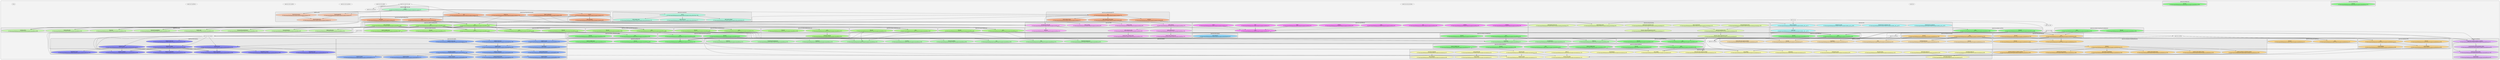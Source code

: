 digraph G {
    graph [rankdir=TB, clusterrank="local"];
    subgraph cluster_G {

        graph [style="filled,rounded", fillcolor="#80808018", label=""];
        openvoice [label="openvoice", style="filled", fillcolor="#ffffffb2", fontcolor="#000000", group="0"];
        openvoice__api [label="openvoice.api", style="filled", fillcolor="#ffffffb2", fontcolor="#000000", group="1"];
        openvoice__attentions [label="openvoice.attentions", style="filled", fillcolor="#ffffffb2", fontcolor="#000000", group="2"];
        openvoice__commons [label="openvoice.commons", style="filled", fillcolor="#ffffffb2", fontcolor="#000000", group="3"];
        openvoice__mel_processing [label="openvoice.mel_processing", style="filled", fillcolor="#ffffffb2", fontcolor="#000000", group="4"];
        openvoice__models [label="openvoice.models", style="filled", fillcolor="#ffffffb2", fontcolor="#000000", group="5"];
        openvoice__modules [label="openvoice.modules", style="filled", fillcolor="#ffffffb2", fontcolor="#000000", group="6"];
        openvoice__openvoice_app [label="openvoice.openvoice_app", style="filled", fillcolor="#ffffffb2", fontcolor="#000000", group="7"];
        openvoice__se_extractor [label="openvoice.se_extractor", style="filled", fillcolor="#ffffffb2", fontcolor="#000000", group="8"];
        openvoice__text [label="openvoice.text", style="filled", fillcolor="#ffffffb2", fontcolor="#000000", group="9"];
        openvoice__text__cleaners [label="openvoice.text.cleaners", style="filled", fillcolor="#ffffffb2", fontcolor="#000000", group="10"];
        openvoice__text__english [label="openvoice.text.english", style="filled", fillcolor="#ffffffb2", fontcolor="#000000", group="11"];
        openvoice__text__mandarin [label="openvoice.text.mandarin", style="filled", fillcolor="#ffffffb2", fontcolor="#000000", group="12"];
        openvoice__text__symbols [label="openvoice.text.symbols", style="filled", fillcolor="#ffffffb2", fontcolor="#000000", group="13"];
        openvoice__transforms [label="openvoice.transforms", style="filled", fillcolor="#ffffffb2", fontcolor="#000000", group="14"];
        openvoice__utils [label="openvoice.utils", style="filled", fillcolor="#ffffffb2", fontcolor="#000000", group="15"];
        setup [label="setup", style="filled", fillcolor="#ffffffb2", fontcolor="#000000", group="16"];
        subgraph cluster_openvoice__api {

            graph [style="filled,rounded", fillcolor="#80808018", label="openvoice.api"];
            openvoice__api__BaseSpeakerTTS [label="BaseSpeakerTTS\n(C:/Users/sanju/Desktop/projects/explore/OpenVoice\openvoice\api.py:42)", style="filled", fillcolor="#ffbb99b2", fontcolor="#000000", group="1"];
            openvoice__api__OpenVoiceBaseClass [label="OpenVoiceBaseClass\n(C:/Users/sanju/Desktop/projects/explore/OpenVoice\openvoice\api.py:14)", style="filled", fillcolor="#ffbb99b2", fontcolor="#000000", group="1"];
            openvoice__api__ToneColorConverter [label="ToneColorConverter\n(C:/Users/sanju/Desktop/projects/explore/OpenVoice\openvoice\api.py:101)", style="filled", fillcolor="#ffbb99b2", fontcolor="#000000", group="1"];
        }
        subgraph cluster_openvoice__api__BaseSpeakerTTS {

            graph [style="filled,rounded", fillcolor="#80808018", label="openvoice.api.BaseSpeakerTTS"];
            openvoice__api__BaseSpeakerTTS__audio_numpy_concat [label="audio_numpy_concat\n(C:/Users/sanju/Desktop/projects/explore/OpenVoice\openvoice\api.py:57)", style="filled", fillcolor="#ff9965b2", fontcolor="#000000", group="1"];
            openvoice__api__BaseSpeakerTTS__get_text [label="get_text\n(C:/Users/sanju/Desktop/projects/explore/OpenVoice\openvoice\api.py:49)", style="filled", fillcolor="#ff9965b2", fontcolor="#000000", group="1"];
            openvoice__api__BaseSpeakerTTS__split_sentences_into_pieces [label="split_sentences_into_pieces\n(C:/Users/sanju/Desktop/projects/explore/OpenVoice\openvoice\api.py:66)", style="filled", fillcolor="#ff9965b2", fontcolor="#000000", group="1"];
            openvoice__api__BaseSpeakerTTS__tts [label="tts\n(C:/Users/sanju/Desktop/projects/explore/OpenVoice\openvoice\api.py:73)", style="filled", fillcolor="#ff9965b2", fontcolor="#000000", group="1"];
        }
        subgraph cluster_openvoice__api__OpenVoiceBaseClass {

            graph [style="filled,rounded", fillcolor="#80808018", label="openvoice.api.OpenVoiceBaseClass"];
            openvoice__api__OpenVoiceBaseClass____init__ [label="__init__\n(C:/Users/sanju/Desktop/projects/explore/OpenVoice\openvoice\api.py:15)", style="filled", fillcolor="#ff9965b2", fontcolor="#000000", group="1"];
            openvoice__api__OpenVoiceBaseClass__load_ckpt [label="load_ckpt\n(C:/Users/sanju/Desktop/projects/explore/OpenVoice\openvoice\api.py:35)", style="filled", fillcolor="#ff9965b2", fontcolor="#000000", group="1"];
        }
        subgraph cluster_openvoice__api__ToneColorConverter {

            graph [style="filled,rounded", fillcolor="#80808018", label="openvoice.api.ToneColorConverter"];
            openvoice__api__ToneColorConverter____init__ [label="__init__\n(C:/Users/sanju/Desktop/projects/explore/OpenVoice\openvoice\api.py:102)", style="filled", fillcolor="#ff9965b2", fontcolor="#000000", group="1"];
            openvoice__api__ToneColorConverter__add_watermark [label="add_watermark\n(C:/Users/sanju/Desktop/projects/explore/OpenVoice\openvoice\api.py:162)", style="filled", fillcolor="#ff9965b2", fontcolor="#000000", group="1"];
            openvoice__api__ToneColorConverter__convert [label="convert\n(C:/Users/sanju/Desktop/projects/explore/OpenVoice\openvoice\api.py:141)", style="filled", fillcolor="#ff9965b2", fontcolor="#000000", group="1"];
            openvoice__api__ToneColorConverter__detect_watermark [label="detect_watermark\n(C:/Users/sanju/Desktop/projects/explore/OpenVoice\openvoice\api.py:186)", style="filled", fillcolor="#ff9965b2", fontcolor="#000000", group="1"];
            openvoice__api__ToneColorConverter__extract_se [label="extract_se\n(C:/Users/sanju/Desktop/projects/explore/OpenVoice\openvoice\api.py:114)", style="filled", fillcolor="#ff9965b2", fontcolor="#000000", group="1"];
        }
        subgraph cluster_openvoice__attentions {

            graph [style="filled,rounded", fillcolor="#80808018", label="openvoice.attentions"];
            openvoice__attentions__Decoder [label="Decoder\n(C:/Users/sanju/Desktop/projects/explore/OpenVoice\openvoice\attentions.py:124)", style="filled", fillcolor="#ffdd99b2", fontcolor="#000000", group="2"];
            openvoice__attentions__Encoder [label="Encoder\n(C:/Users/sanju/Desktop/projects/explore/OpenVoice\openvoice\attentions.py:37)", style="filled", fillcolor="#ffdd99b2", fontcolor="#000000", group="2"];
            openvoice__attentions__FFN [label="FFN\n(C:/Users/sanju/Desktop/projects/explore/OpenVoice\openvoice\attentions.py:410)", style="filled", fillcolor="#ffdd99b2", fontcolor="#000000", group="2"];
            openvoice__attentions__LayerNorm [label="LayerNorm\n(C:/Users/sanju/Desktop/projects/explore/OpenVoice\openvoice\attentions.py:12)", style="filled", fillcolor="#ffdd99b2", fontcolor="#000000", group="2"];
            openvoice__attentions__MultiHeadAttention [label="MultiHeadAttention\n(C:/Users/sanju/Desktop/projects/explore/OpenVoice\openvoice\attentions.py:210)", style="filled", fillcolor="#ffdd99b2", fontcolor="#000000", group="2"];
            openvoice__attentions__fused_add_tanh_sigmoid_multiply [label="fused_add_tanh_sigmoid_multiply\n(C:/Users/sanju/Desktop/projects/explore/OpenVoice\openvoice\attentions.py:28)", style="filled", fillcolor="#ffdd99b2", fontcolor="#000000", group="2"];
        }
        subgraph cluster_openvoice__attentions__Decoder {

            graph [style="filled,rounded", fillcolor="#80808018", label="openvoice.attentions.Decoder"];
            openvoice__attentions__Decoder____init__ [label="__init__\n(C:/Users/sanju/Desktop/projects/explore/OpenVoice\openvoice\attentions.py:125)", style="filled", fillcolor="#ffcc65b2", fontcolor="#000000", group="2"];
            openvoice__attentions__Decoder__forward [label="forward\n(C:/Users/sanju/Desktop/projects/explore/OpenVoice\openvoice\attentions.py:184)", style="filled", fillcolor="#ffcc65b2", fontcolor="#000000", group="2"];
        }
        subgraph cluster_openvoice__attentions__Encoder {

            graph [style="filled,rounded", fillcolor="#80808018", label="openvoice.attentions.Encoder"];
            openvoice__attentions__Encoder____init__ [label="__init__\n(C:/Users/sanju/Desktop/projects/explore/OpenVoice\openvoice\attentions.py:38)", style="filled", fillcolor="#ffcc65b2", fontcolor="#000000", group="2"];
            openvoice__attentions__Encoder__forward [label="forward\n(C:/Users/sanju/Desktop/projects/explore/OpenVoice\openvoice\attentions.py:104)", style="filled", fillcolor="#ffcc65b2", fontcolor="#000000", group="2"];
        }
        subgraph cluster_openvoice__attentions__FFN {

            graph [style="filled,rounded", fillcolor="#80808018", label="openvoice.attentions.FFN"];
            openvoice__attentions__FFN____init__ [label="__init__\n(C:/Users/sanju/Desktop/projects/explore/OpenVoice\openvoice\attentions.py:411)", style="filled", fillcolor="#ffcc65b2", fontcolor="#000000", group="2"];
            openvoice__attentions__FFN___causal_padding [label="_causal_padding\n(C:/Users/sanju/Desktop/projects/explore/OpenVoice\openvoice\attentions.py:449)", style="filled", fillcolor="#ffcc65b2", fontcolor="#000000", group="2"];
            openvoice__attentions__FFN___same_padding [label="_same_padding\n(C:/Users/sanju/Desktop/projects/explore/OpenVoice\openvoice\attentions.py:458)", style="filled", fillcolor="#ffcc65b2", fontcolor="#000000", group="2"];
            openvoice__attentions__FFN__forward [label="forward\n(C:/Users/sanju/Desktop/projects/explore/OpenVoice\openvoice\attentions.py:439)", style="filled", fillcolor="#ffcc65b2", fontcolor="#000000", group="2"];
        }
        subgraph cluster_openvoice__attentions__LayerNorm {

            graph [style="filled,rounded", fillcolor="#80808018", label="openvoice.attentions.LayerNorm"];
            openvoice__attentions__LayerNorm____init__ [label="__init__\n(C:/Users/sanju/Desktop/projects/explore/OpenVoice\openvoice\attentions.py:13)", style="filled", fillcolor="#ffcc65b2", fontcolor="#000000", group="2"];
            openvoice__attentions__LayerNorm__forward [label="forward\n(C:/Users/sanju/Desktop/projects/explore/OpenVoice\openvoice\attentions.py:21)", style="filled", fillcolor="#ffcc65b2", fontcolor="#000000", group="2"];
        }
        subgraph cluster_openvoice__attentions__MultiHeadAttention {

            graph [style="filled,rounded", fillcolor="#80808018", label="openvoice.attentions.MultiHeadAttention"];
            openvoice__attentions__MultiHeadAttention____init__ [label="__init__\n(C:/Users/sanju/Desktop/projects/explore/OpenVoice\openvoice\attentions.py:211)", style="filled", fillcolor="#ffcc65b2", fontcolor="#000000", group="2"];
            openvoice__attentions__MultiHeadAttention___absolute_position_to_relative_position [label="_absolute_position_to_relative_position\n(C:/Users/sanju/Desktop/projects/explore/OpenVoice\openvoice\attentions.py:382)", style="filled", fillcolor="#ffcc65b2", fontcolor="#000000", group="2"];
            openvoice__attentions__MultiHeadAttention___attention_bias_proximal [label="_attention_bias_proximal\n(C:/Users/sanju/Desktop/projects/explore/OpenVoice\openvoice\attentions.py:398)", style="filled", fillcolor="#ffcc65b2", fontcolor="#000000", group="2"];
            openvoice__attentions__MultiHeadAttention___get_relative_embeddings [label="_get_relative_embeddings\n(C:/Users/sanju/Desktop/projects/explore/OpenVoice\openvoice\attentions.py:343)", style="filled", fillcolor="#ffcc65b2", fontcolor="#000000", group="2"];
            openvoice__attentions__MultiHeadAttention___matmul_with_relative_keys [label="_matmul_with_relative_keys\n(C:/Users/sanju/Desktop/projects/explore/OpenVoice\openvoice\attentions.py:334)", style="filled", fillcolor="#ffcc65b2", fontcolor="#000000", group="2"];
            openvoice__attentions__MultiHeadAttention___matmul_with_relative_values [label="_matmul_with_relative_values\n(C:/Users/sanju/Desktop/projects/explore/OpenVoice\openvoice\attentions.py:325)", style="filled", fillcolor="#ffcc65b2", fontcolor="#000000", group="2"];
            openvoice__attentions__MultiHeadAttention___relative_position_to_absolute_position [label="_relative_position_to_absolute_position\n(C:/Users/sanju/Desktop/projects/explore/OpenVoice\openvoice\attentions.py:361)", style="filled", fillcolor="#ffcc65b2", fontcolor="#000000", group="2"];
            openvoice__attentions__MultiHeadAttention__attention [label="attention\n(C:/Users/sanju/Desktop/projects/explore/OpenVoice\openvoice\attentions.py:274)", style="filled", fillcolor="#ffcc65b2", fontcolor="#000000", group="2"];
            openvoice__attentions__MultiHeadAttention__forward [label="forward\n(C:/Users/sanju/Desktop/projects/explore/OpenVoice\openvoice\attentions.py:264)", style="filled", fillcolor="#ffcc65b2", fontcolor="#000000", group="2"];
        }
        subgraph cluster_openvoice__commons {

            graph [style="filled,rounded", fillcolor="#80808018", label="openvoice.commons"];
            openvoice__commons__add_timing_signal_1d [label="add_timing_signal_1d\n(C:/Users/sanju/Desktop/projects/explore/OpenVoice\openvoice\commons.py:83)", style="filled", fillcolor="#feff99b2", fontcolor="#000000", group="3"];
            openvoice__commons__cat_timing_signal_1d [label="cat_timing_signal_1d\n(C:/Users/sanju/Desktop/projects/explore/OpenVoice\openvoice\commons.py:89)", style="filled", fillcolor="#feff99b2", fontcolor="#000000", group="3"];
            openvoice__commons__clip_grad_value_ [label="clip_grad_value_\n(C:/Users/sanju/Desktop/projects/explore/OpenVoice\openvoice\commons.py:145)", style="filled", fillcolor="#feff99b2", fontcolor="#000000", group="3"];
            openvoice__commons__convert_pad_shape [label="convert_pad_shape\n(C:/Users/sanju/Desktop/projects/explore/OpenVoice\openvoice\commons.py:110)", style="filled", fillcolor="#feff99b2", fontcolor="#000000", group="3"];
            openvoice__commons__fused_add_tanh_sigmoid_multiply [label="fused_add_tanh_sigmoid_multiply\n(C:/Users/sanju/Desktop/projects/explore/OpenVoice\openvoice\commons.py:101)", style="filled", fillcolor="#feff99b2", fontcolor="#000000", group="3"];
            openvoice__commons__generate_path [label="generate_path\n(C:/Users/sanju/Desktop/projects/explore/OpenVoice\openvoice\commons.py:128)", style="filled", fillcolor="#feff99b2", fontcolor="#000000", group="3"];
            openvoice__commons__get_padding [label="get_padding\n(C:/Users/sanju/Desktop/projects/explore/OpenVoice\openvoice\commons.py:12)", style="filled", fillcolor="#feff99b2", fontcolor="#000000", group="3"];
            openvoice__commons__get_timing_signal_1d [label="get_timing_signal_1d\n(C:/Users/sanju/Desktop/projects/explore/OpenVoice\openvoice\commons.py:67)", style="filled", fillcolor="#feff99b2", fontcolor="#000000", group="3"];
            openvoice__commons__init_weights [label="init_weights\n(C:/Users/sanju/Desktop/projects/explore/OpenVoice\openvoice\commons.py:6)", style="filled", fillcolor="#feff99b2", fontcolor="#000000", group="3"];
            openvoice__commons__intersperse [label="intersperse\n(C:/Users/sanju/Desktop/projects/explore/OpenVoice\openvoice\commons.py:22)", style="filled", fillcolor="#feff99b2", fontcolor="#000000", group="3"];
            openvoice__commons__kl_divergence [label="kl_divergence\n(C:/Users/sanju/Desktop/projects/explore/OpenVoice\openvoice\commons.py:28)", style="filled", fillcolor="#feff99b2", fontcolor="#000000", group="3"];
            openvoice__commons__rand_gumbel [label="rand_gumbel\n(C:/Users/sanju/Desktop/projects/explore/OpenVoice\openvoice\commons.py:37)", style="filled", fillcolor="#feff99b2", fontcolor="#000000", group="3"];
            openvoice__commons__rand_gumbel_like [label="rand_gumbel_like\n(C:/Users/sanju/Desktop/projects/explore/OpenVoice\openvoice\commons.py:43)", style="filled", fillcolor="#feff99b2", fontcolor="#000000", group="3"];
            openvoice__commons__rand_slice_segments [label="rand_slice_segments\n(C:/Users/sanju/Desktop/projects/explore/OpenVoice\openvoice\commons.py:57)", style="filled", fillcolor="#feff99b2", fontcolor="#000000", group="3"];
            openvoice__commons__sequence_mask [label="sequence_mask\n(C:/Users/sanju/Desktop/projects/explore/OpenVoice\openvoice\commons.py:121)", style="filled", fillcolor="#feff99b2", fontcolor="#000000", group="3"];
            openvoice__commons__shift_1d [label="shift_1d\n(C:/Users/sanju/Desktop/projects/explore/OpenVoice\openvoice\commons.py:116)", style="filled", fillcolor="#feff99b2", fontcolor="#000000", group="3"];
            openvoice__commons__slice_segments [label="slice_segments\n(C:/Users/sanju/Desktop/projects/explore/OpenVoice\openvoice\commons.py:48)", style="filled", fillcolor="#feff99b2", fontcolor="#000000", group="3"];
            openvoice__commons__subsequent_mask [label="subsequent_mask\n(C:/Users/sanju/Desktop/projects/explore/OpenVoice\openvoice\commons.py:95)", style="filled", fillcolor="#feff99b2", fontcolor="#000000", group="3"];
        }
        subgraph cluster_openvoice__mel_processing {

            graph [style="filled,rounded", fillcolor="#80808018", label="openvoice.mel_processing"];
            openvoice__mel_processing__dynamic_range_compression_torch [label="dynamic_range_compression_torch\n(C:/Users/sanju/Desktop/projects/explore/OpenVoice\openvoice\mel_processing.py:8)", style="filled", fillcolor="#dcff99b2", fontcolor="#000000", group="4"];
            openvoice__mel_processing__dynamic_range_decompression_torch [label="dynamic_range_decompression_torch\n(C:/Users/sanju/Desktop/projects/explore/OpenVoice\openvoice\mel_processing.py:17)", style="filled", fillcolor="#dcff99b2", fontcolor="#000000", group="4"];
            openvoice__mel_processing__mel_spectrogram_torch [label="mel_spectrogram_torch\n(C:/Users/sanju/Desktop/projects/explore/OpenVoice\openvoice\mel_processing.py:136)", style="filled", fillcolor="#dcff99b2", fontcolor="#000000", group="4"];
            openvoice__mel_processing__spec_to_mel_torch [label="spec_to_mel_torch\n(C:/Users/sanju/Desktop/projects/explore/OpenVoice\openvoice\mel_processing.py:122)", style="filled", fillcolor="#dcff99b2", fontcolor="#000000", group="4"];
            openvoice__mel_processing__spectral_de_normalize_torch [label="spectral_de_normalize_torch\n(C:/Users/sanju/Desktop/projects/explore/OpenVoice\openvoice\mel_processing.py:31)", style="filled", fillcolor="#dcff99b2", fontcolor="#000000", group="4"];
            openvoice__mel_processing__spectral_normalize_torch [label="spectral_normalize_torch\n(C:/Users/sanju/Desktop/projects/explore/OpenVoice\openvoice\mel_processing.py:26)", style="filled", fillcolor="#dcff99b2", fontcolor="#000000", group="4"];
            openvoice__mel_processing__spectrogram_torch [label="spectrogram_torch\n(C:/Users/sanju/Desktop/projects/explore/OpenVoice\openvoice\mel_processing.py:40)", style="filled", fillcolor="#dcff99b2", fontcolor="#000000", group="4"];
            openvoice__mel_processing__spectrogram_torch_conv [label="spectrogram_torch_conv\n(C:/Users/sanju/Desktop/projects/explore/OpenVoice\openvoice\mel_processing.py:78)", style="filled", fillcolor="#dcff99b2", fontcolor="#000000", group="4"];
        }
        subgraph cluster_openvoice__models {

            graph [style="filled,rounded", fillcolor="#80808018", label="openvoice.models"];
            openvoice__models__DurationPredictor [label="DurationPredictor\n(C:/Users/sanju/Desktop/projects/explore/OpenVoice\openvoice\models.py:60)", style="filled", fillcolor="#baff99b2", fontcolor="#000000", group="5"];
            openvoice__models__Generator [label="Generator\n(C:/Users/sanju/Desktop/projects/explore/OpenVoice\openvoice\models.py:224)", style="filled", fillcolor="#baff99b2", fontcolor="#000000", group="5"];
            openvoice__models__PosteriorEncoder [label="PosteriorEncoder\n(C:/Users/sanju/Desktop/projects/explore/OpenVoice\openvoice\models.py:182)", style="filled", fillcolor="#baff99b2", fontcolor="#000000", group="5"];
            openvoice__models__ReferenceEncoder [label="ReferenceEncoder\n(C:/Users/sanju/Desktop/projects/explore/OpenVoice\openvoice\models.py:301)", style="filled", fillcolor="#baff99b2", fontcolor="#000000", group="5"];
            openvoice__models__ResidualCouplingBlock [label="ResidualCouplingBlock\n(C:/Users/sanju/Desktop/projects/explore/OpenVoice\openvoice\models.py:367)", style="filled", fillcolor="#baff99b2", fontcolor="#000000", group="5"];
            openvoice__models__StochasticDurationPredictor [label="StochasticDurationPredictor\n(C:/Users/sanju/Desktop/projects/explore/OpenVoice\openvoice\models.py:102)", style="filled", fillcolor="#baff99b2", fontcolor="#000000", group="5"];
            openvoice__models__SynthesizerTrn [label="SynthesizerTrn\n(C:/Users/sanju/Desktop/projects/explore/OpenVoice\openvoice\models.py:399)", style="filled", fillcolor="#baff99b2", fontcolor="#000000", group="5"];
            openvoice__models__TextEncoder [label="TextEncoder\n(C:/Users/sanju/Desktop/projects/explore/OpenVoice\openvoice\models.py:16)", style="filled", fillcolor="#baff99b2", fontcolor="#000000", group="5"];
        }
        subgraph cluster_openvoice__models__DurationPredictor {

            graph [style="filled,rounded", fillcolor="#80808018", label="openvoice.models.DurationPredictor"];
            openvoice__models__DurationPredictor____init__ [label="__init__\n(C:/Users/sanju/Desktop/projects/explore/OpenVoice\openvoice\models.py:61)", style="filled", fillcolor="#98ff65b2", fontcolor="#000000", group="5"];
            openvoice__models__DurationPredictor__forward [label="forward\n(C:/Users/sanju/Desktop/projects/explore/OpenVoice\openvoice\models.py:86)", style="filled", fillcolor="#98ff65b2", fontcolor="#000000", group="5"];
        }
        subgraph cluster_openvoice__models__Generator {

            graph [style="filled,rounded", fillcolor="#80808018", label="openvoice.models.Generator"];
            openvoice__models__Generator____init__ [label="__init__\n(C:/Users/sanju/Desktop/projects/explore/OpenVoice\openvoice\models.py:225)", style="filled", fillcolor="#98ff65b2", fontcolor="#000000", group="5"];
            openvoice__models__Generator__forward [label="forward\n(C:/Users/sanju/Desktop/projects/explore/OpenVoice\openvoice\models.py:272)", style="filled", fillcolor="#98ff65b2", fontcolor="#000000", group="5"];
            openvoice__models__Generator__remove_weight_norm [label="remove_weight_norm\n(C:/Users/sanju/Desktop/projects/explore/OpenVoice\openvoice\models.py:293)", style="filled", fillcolor="#98ff65b2", fontcolor="#000000", group="5"];
        }
        subgraph cluster_openvoice__models__PosteriorEncoder {

            graph [style="filled,rounded", fillcolor="#80808018", label="openvoice.models.PosteriorEncoder"];
            openvoice__models__PosteriorEncoder____init__ [label="__init__\n(C:/Users/sanju/Desktop/projects/explore/OpenVoice\openvoice\models.py:183)", style="filled", fillcolor="#98ff65b2", fontcolor="#000000", group="5"];
            openvoice__models__PosteriorEncoder__forward [label="forward\n(C:/Users/sanju/Desktop/projects/explore/OpenVoice\openvoice\models.py:212)", style="filled", fillcolor="#98ff65b2", fontcolor="#000000", group="5"];
        }
        subgraph cluster_openvoice__models__ReferenceEncoder {

            graph [style="filled,rounded", fillcolor="#80808018", label="openvoice.models.ReferenceEncoder"];
            openvoice__models__ReferenceEncoder____init__ [label="__init__\n(C:/Users/sanju/Desktop/projects/explore/OpenVoice\openvoice\models.py:307)", style="filled", fillcolor="#98ff65b2", fontcolor="#000000", group="5"];
            openvoice__models__ReferenceEncoder__calculate_channels [label="calculate_channels\n(C:/Users/sanju/Desktop/projects/explore/OpenVoice\openvoice\models.py:361)", style="filled", fillcolor="#98ff65b2", fontcolor="#000000", group="5"];
            openvoice__models__ReferenceEncoder__forward [label="forward\n(C:/Users/sanju/Desktop/projects/explore/OpenVoice\openvoice\models.py:339)", style="filled", fillcolor="#98ff65b2", fontcolor="#000000", group="5"];
        }
        subgraph cluster_openvoice__models__ResidualCouplingBlock {

            graph [style="filled,rounded", fillcolor="#80808018", label="openvoice.models.ResidualCouplingBlock"];
            openvoice__models__ResidualCouplingBlock____init__ [label="__init__\n(C:/Users/sanju/Desktop/projects/explore/OpenVoice\openvoice\models.py:368)", style="filled", fillcolor="#98ff65b2", fontcolor="#000000", group="5"];
            openvoice__models__ResidualCouplingBlock__forward [label="forward\n(C:/Users/sanju/Desktop/projects/explore/OpenVoice\openvoice\models.py:390)", style="filled", fillcolor="#98ff65b2", fontcolor="#000000", group="5"];
        }
        subgraph cluster_openvoice__models__StochasticDurationPredictor {

            graph [style="filled,rounded", fillcolor="#80808018", label="openvoice.models.StochasticDurationPredictor"];
            openvoice__models__StochasticDurationPredictor____init__ [label="__init__\n(C:/Users/sanju/Desktop/projects/explore/OpenVoice\openvoice\models.py:103)", style="filled", fillcolor="#98ff65b2", fontcolor="#000000", group="5"];
            openvoice__models__StochasticDurationPredictor__forward [label="forward\n(C:/Users/sanju/Desktop/projects/explore/OpenVoice\openvoice\models.py:135)", style="filled", fillcolor="#98ff65b2", fontcolor="#000000", group="5"];
        }
        subgraph cluster_openvoice__models__SynthesizerTrn {

            graph [style="filled,rounded", fillcolor="#80808018", label="openvoice.models.SynthesizerTrn"];
            openvoice__models__SynthesizerTrn____init__ [label="__init__\n(C:/Users/sanju/Desktop/projects/explore/OpenVoice\openvoice\models.py:404)", style="filled", fillcolor="#98ff65b2", fontcolor="#000000", group="5"];
            openvoice__models__SynthesizerTrn__infer [label="infer\n(C:/Users/sanju/Desktop/projects/explore/OpenVoice\openvoice\models.py:467)", style="filled", fillcolor="#98ff65b2", fontcolor="#000000", group="5"];
            openvoice__models__SynthesizerTrn__voice_conversion [label="voice_conversion\n(C:/Users/sanju/Desktop/projects/explore/OpenVoice\openvoice\models.py:492)", style="filled", fillcolor="#98ff65b2", fontcolor="#000000", group="5"];
        }
        subgraph cluster_openvoice__models__TextEncoder {

            graph [style="filled,rounded", fillcolor="#80808018", label="openvoice.models.TextEncoder"];
            openvoice__models__TextEncoder____init__ [label="__init__\n(C:/Users/sanju/Desktop/projects/explore/OpenVoice\openvoice\models.py:17)", style="filled", fillcolor="#98ff65b2", fontcolor="#000000", group="5"];
            openvoice__models__TextEncoder__forward [label="forward\n(C:/Users/sanju/Desktop/projects/explore/OpenVoice\openvoice\models.py:48)", style="filled", fillcolor="#98ff65b2", fontcolor="#000000", group="5"];
        }
        subgraph cluster_openvoice__modules {

            graph [style="filled,rounded", fillcolor="#80808018", label="openvoice.modules"];
            openvoice__modules__ConvFlow [label="ConvFlow\n(C:/Users/sanju/Desktop/projects/explore/OpenVoice\openvoice\modules.py:459)", style="filled", fillcolor="#99ff99b2", fontcolor="#000000", group="6"];
            openvoice__modules__ConvReluNorm [label="ConvReluNorm\n(C:/Users/sanju/Desktop/projects/explore/OpenVoice\openvoice\modules.py:32)", style="filled", fillcolor="#99ff99b2", fontcolor="#000000", group="6"];
            openvoice__modules__DDSConv [label="DDSConv\n(C:/Users/sanju/Desktop/projects/explore/OpenVoice\openvoice\modules.py:84)", style="filled", fillcolor="#99ff99b2", fontcolor="#000000", group="6"];
            openvoice__modules__ElementwiseAffine [label="ElementwiseAffine\n(C:/Users/sanju/Desktop/projects/explore/OpenVoice\openvoice\modules.py:384)", style="filled", fillcolor="#99ff99b2", fontcolor="#000000", group="6"];
            openvoice__modules__Flip [label="Flip\n(C:/Users/sanju/Desktop/projects/explore/OpenVoice\openvoice\modules.py:374)", style="filled", fillcolor="#99ff99b2", fontcolor="#000000", group="6"];
            openvoice__modules__LayerNorm [label="LayerNorm\n(C:/Users/sanju/Desktop/projects/explore/OpenVoice\openvoice\modules.py:17)", style="filled", fillcolor="#99ff99b2", fontcolor="#000000", group="6"];
            openvoice__modules__Log [label="Log\n(C:/Users/sanju/Desktop/projects/explore/OpenVoice\openvoice\modules.py:363)", style="filled", fillcolor="#99ff99b2", fontcolor="#000000", group="6"];
            openvoice__modules__ResBlock1 [label="ResBlock1\n(C:/Users/sanju/Desktop/projects/explore/OpenVoice\openvoice\modules.py:221)", style="filled", fillcolor="#99ff99b2", fontcolor="#000000", group="6"];
            openvoice__modules__ResBlock2 [label="ResBlock2\n(C:/Users/sanju/Desktop/projects/explore/OpenVoice\openvoice\modules.py:318)", style="filled", fillcolor="#99ff99b2", fontcolor="#000000", group="6"];
            openvoice__modules__ResidualCouplingLayer [label="ResidualCouplingLayer\n(C:/Users/sanju/Desktop/projects/explore/OpenVoice\openvoice\modules.py:402)", style="filled", fillcolor="#99ff99b2", fontcolor="#000000", group="6"];
            openvoice__modules__TransformerCouplingLayer [label="TransformerCouplingLayer\n(C:/Users/sanju/Desktop/projects/explore/OpenVoice\openvoice\modules.py:519)", style="filled", fillcolor="#99ff99b2", fontcolor="#000000", group="6"];
            openvoice__modules__WN [label="WN\n(C:/Users/sanju/Desktop/projects/explore/OpenVoice\openvoice\modules.py:133)", style="filled", fillcolor="#99ff99b2", fontcolor="#000000", group="6"];
        }
        subgraph cluster_openvoice__modules__ConvFlow {

            graph [style="filled,rounded", fillcolor="#80808018", label="openvoice.modules.ConvFlow"];
            openvoice__modules__ConvFlow____init__ [label="__init__\n(C:/Users/sanju/Desktop/projects/explore/OpenVoice\openvoice\modules.py:460)", style="filled", fillcolor="#65ff65b2", fontcolor="#000000", group="6"];
            openvoice__modules__ConvFlow__forward [label="forward\n(C:/Users/sanju/Desktop/projects/explore/OpenVoice\openvoice\modules.py:486)", style="filled", fillcolor="#65ff65b2", fontcolor="#000000", group="6"];
        }
        subgraph cluster_openvoice__modules__ConvReluNorm {

            graph [style="filled,rounded", fillcolor="#80808018", label="openvoice.modules.ConvReluNorm"];
            openvoice__modules__ConvReluNorm____init__ [label="__init__\n(C:/Users/sanju/Desktop/projects/explore/OpenVoice\openvoice\modules.py:33)", style="filled", fillcolor="#65ff65b2", fontcolor="#000000", group="6"];
            openvoice__modules__ConvReluNorm__forward [label="forward\n(C:/Users/sanju/Desktop/projects/explore/OpenVoice\openvoice\modules.py:74)", style="filled", fillcolor="#65ff65b2", fontcolor="#000000", group="6"];
        }
        subgraph cluster_openvoice__modules__DDSConv {

            graph [style="filled,rounded", fillcolor="#80808018", label="openvoice.modules.DDSConv"];
            openvoice__modules__DDSConv____init__ [label="__init__\n(C:/Users/sanju/Desktop/projects/explore/OpenVoice\openvoice\modules.py:89)", style="filled", fillcolor="#65ff65b2", fontcolor="#000000", group="6"];
            openvoice__modules__DDSConv__forward [label="forward\n(C:/Users/sanju/Desktop/projects/explore/OpenVoice\openvoice\modules.py:118)", style="filled", fillcolor="#65ff65b2", fontcolor="#000000", group="6"];
        }
        subgraph cluster_openvoice__modules__ElementwiseAffine {

            graph [style="filled,rounded", fillcolor="#80808018", label="openvoice.modules.ElementwiseAffine"];
            openvoice__modules__ElementwiseAffine____init__ [label="__init__\n(C:/Users/sanju/Desktop/projects/explore/OpenVoice\openvoice\modules.py:385)", style="filled", fillcolor="#65ff65b2", fontcolor="#000000", group="6"];
            openvoice__modules__ElementwiseAffine__forward [label="forward\n(C:/Users/sanju/Desktop/projects/explore/OpenVoice\openvoice\modules.py:391)", style="filled", fillcolor="#65ff65b2", fontcolor="#000000", group="6"];
        }
        subgraph cluster_openvoice__modules__Flip {

            graph [style="filled,rounded", fillcolor="#80808018", label="openvoice.modules.Flip"];
            openvoice__modules__Flip__forward [label="forward\n(C:/Users/sanju/Desktop/projects/explore/OpenVoice\openvoice\modules.py:375)", style="filled", fillcolor="#65ff65b2", fontcolor="#000000", group="6"];
        }
        subgraph cluster_openvoice__modules__LayerNorm {

            graph [style="filled,rounded", fillcolor="#80808018", label="openvoice.modules.LayerNorm"];
            openvoice__modules__LayerNorm____init__ [label="__init__\n(C:/Users/sanju/Desktop/projects/explore/OpenVoice\openvoice\modules.py:18)", style="filled", fillcolor="#65ff65b2", fontcolor="#000000", group="6"];
            openvoice__modules__LayerNorm__forward [label="forward\n(C:/Users/sanju/Desktop/projects/explore/OpenVoice\openvoice\modules.py:26)", style="filled", fillcolor="#65ff65b2", fontcolor="#000000", group="6"];
        }
        subgraph cluster_openvoice__modules__Log {

            graph [style="filled,rounded", fillcolor="#80808018", label="openvoice.modules.Log"];
            openvoice__modules__Log__forward [label="forward\n(C:/Users/sanju/Desktop/projects/explore/OpenVoice\openvoice\modules.py:364)", style="filled", fillcolor="#65ff65b2", fontcolor="#000000", group="6"];
        }
        subgraph cluster_openvoice__modules__ResBlock1 {

            graph [style="filled,rounded", fillcolor="#80808018", label="openvoice.modules.ResBlock1"];
            openvoice__modules__ResBlock1____init__ [label="__init__\n(C:/Users/sanju/Desktop/projects/explore/OpenVoice\openvoice\modules.py:222)", style="filled", fillcolor="#65ff65b2", fontcolor="#000000", group="6"];
            openvoice__modules__ResBlock1__forward [label="forward\n(C:/Users/sanju/Desktop/projects/explore/OpenVoice\openvoice\modules.py:296)", style="filled", fillcolor="#65ff65b2", fontcolor="#000000", group="6"];
            openvoice__modules__ResBlock1__remove_weight_norm [label="remove_weight_norm\n(C:/Users/sanju/Desktop/projects/explore/OpenVoice\openvoice\modules.py:311)", style="filled", fillcolor="#65ff65b2", fontcolor="#000000", group="6"];
        }
        subgraph cluster_openvoice__modules__ResBlock2 {

            graph [style="filled,rounded", fillcolor="#80808018", label="openvoice.modules.ResBlock2"];
            openvoice__modules__ResBlock2____init__ [label="__init__\n(C:/Users/sanju/Desktop/projects/explore/OpenVoice\openvoice\modules.py:319)", style="filled", fillcolor="#65ff65b2", fontcolor="#000000", group="6"];
            openvoice__modules__ResBlock2__forward [label="forward\n(C:/Users/sanju/Desktop/projects/explore/OpenVoice\openvoice\modules.py:347)", style="filled", fillcolor="#65ff65b2", fontcolor="#000000", group="6"];
            openvoice__modules__ResBlock2__remove_weight_norm [label="remove_weight_norm\n(C:/Users/sanju/Desktop/projects/explore/OpenVoice\openvoice\modules.py:358)", style="filled", fillcolor="#65ff65b2", fontcolor="#000000", group="6"];
        }
        subgraph cluster_openvoice__modules__ResidualCouplingLayer {

            graph [style="filled,rounded", fillcolor="#80808018", label="openvoice.modules.ResidualCouplingLayer"];
            openvoice__modules__ResidualCouplingLayer____init__ [label="__init__\n(C:/Users/sanju/Desktop/projects/explore/OpenVoice\openvoice\modules.py:403)", style="filled", fillcolor="#65ff65b2", fontcolor="#000000", group="6"];
            openvoice__modules__ResidualCouplingLayer__forward [label="forward\n(C:/Users/sanju/Desktop/projects/explore/OpenVoice\openvoice\modules.py:437)", style="filled", fillcolor="#65ff65b2", fontcolor="#000000", group="6"];
        }
        subgraph cluster_openvoice__modules__TransformerCouplingLayer {

            graph [style="filled,rounded", fillcolor="#80808018", label="openvoice.modules.TransformerCouplingLayer"];
            openvoice__modules__TransformerCouplingLayer____init__ [label="__init__\n(C:/Users/sanju/Desktop/projects/explore/OpenVoice\openvoice\modules.py:520)", style="filled", fillcolor="#65ff65b2", fontcolor="#000000", group="6"];
            openvoice__modules__TransformerCouplingLayer__forward [label="forward\n(C:/Users/sanju/Desktop/projects/explore/OpenVoice\openvoice\modules.py:562)", style="filled", fillcolor="#65ff65b2", fontcolor="#000000", group="6"];
        }
        subgraph cluster_openvoice__modules__WN {

            graph [style="filled,rounded", fillcolor="#80808018", label="openvoice.modules.WN"];
            openvoice__modules__WN____init__ [label="__init__\n(C:/Users/sanju/Desktop/projects/explore/OpenVoice\openvoice\modules.py:134)", style="filled", fillcolor="#65ff65b2", fontcolor="#000000", group="6"];
            openvoice__modules__WN__forward [label="forward\n(C:/Users/sanju/Desktop/projects/explore/OpenVoice\openvoice\modules.py:185)", style="filled", fillcolor="#65ff65b2", fontcolor="#000000", group="6"];
            openvoice__modules__WN__remove_weight_norm [label="remove_weight_norm\n(C:/Users/sanju/Desktop/projects/explore/OpenVoice\openvoice\modules.py:212)", style="filled", fillcolor="#65ff65b2", fontcolor="#000000", group="6"];
        }
        subgraph cluster_openvoice__openvoice_app {

            graph [style="filled,rounded", fillcolor="#80808018", label="openvoice.openvoice_app"];
            openvoice__openvoice_app__predict [label="predict\n(C:/Users/sanju/Desktop/projects/explore/OpenVoice\openvoice\openvoice_app.py:37)", style="filled", fillcolor="#99ffbbb2", fontcolor="#000000", group="7"];
        }
        subgraph cluster_openvoice__se_extractor {

            graph [style="filled,rounded", fillcolor="#80808018", label="openvoice.se_extractor"];
            openvoice__se_extractor__get_se [label="get_se\n(C:/Users/sanju/Desktop/projects/explore/OpenVoice\openvoice\se_extractor.py:129)", style="filled", fillcolor="#99ffddb2", fontcolor="#000000", group="8"];
            openvoice__se_extractor__hash_numpy_array [label="hash_numpy_array\n(C:/Users/sanju/Desktop/projects/explore/OpenVoice\openvoice\se_extractor.py:118)", style="filled", fillcolor="#99ffddb2", fontcolor="#000000", group="8"];
            openvoice__se_extractor__split_audio_vad [label="split_audio_vad\n(C:/Users/sanju/Desktop/projects/explore/OpenVoice\openvoice\se_extractor.py:77)", style="filled", fillcolor="#99ffddb2", fontcolor="#000000", group="8"];
            openvoice__se_extractor__split_audio_whisper [label="split_audio_whisper\n(C:/Users/sanju/Desktop/projects/explore/OpenVoice\openvoice\se_extractor.py:19)", style="filled", fillcolor="#99ffddb2", fontcolor="#000000", group="8"];
        }
        subgraph cluster_openvoice__text {

            graph [style="filled,rounded", fillcolor="#80808018", label="openvoice.text"];
            openvoice__text___clean_text [label="_clean_text\n(C:/Users/sanju/Desktop/projects/explore/OpenVoice\openvoice\text\__init__.py:73)", style="filled", fillcolor="#99feffb2", fontcolor="#000000", group="9"];
            openvoice__text__cleaned_text_to_sequence [label="cleaned_text_to_sequence\n(C:/Users/sanju/Desktop/projects/explore/OpenVoice\openvoice\text\__init__.py:33)", style="filled", fillcolor="#99feffb2", fontcolor="#000000", group="9"];
            openvoice__text__cleaned_text_to_sequence_vits2 [label="cleaned_text_to_sequence_vits2\n(C:/Users/sanju/Desktop/projects/explore/OpenVoice\openvoice\text\__init__.py:47)", style="filled", fillcolor="#99feffb2", fontcolor="#000000", group="9"];
            openvoice__text__sequence_to_text [label="sequence_to_text\n(C:/Users/sanju/Desktop/projects/explore/OpenVoice\openvoice\text\__init__.py:64)", style="filled", fillcolor="#99feffb2", fontcolor="#000000", group="9"];
            openvoice__text__text_to_sequence [label="text_to_sequence\n(C:/Users/sanju/Desktop/projects/explore/OpenVoice\openvoice\text\__init__.py:11)", style="filled", fillcolor="#99feffb2", fontcolor="#000000", group="9"];
        }
        subgraph cluster_openvoice__text__cleaners {

            graph [style="filled,rounded", fillcolor="#80808018", label="openvoice.text.cleaners"];
            openvoice__text__cleaners__cjke_cleaners2 [label="cjke_cleaners2\n(C:/Users/sanju/Desktop/projects/explore/OpenVoice\openvoice\text\cleaners.py:5)", style="filled", fillcolor="#65cbffb2", fontcolor="#000000", group="10"];
        }
        subgraph cluster_openvoice__text__english {

            graph [style="filled,rounded", fillcolor="#80808018", label="openvoice.text.english"];
            openvoice__text__english___expand_decimal_point [label="_expand_decimal_point\n(C:/Users/sanju/Desktop/projects/explore/OpenVoice\openvoice\text\english.py:102)", style="filled", fillcolor="#6598ffb2", fontcolor="#000000", group="11"];
            openvoice__text__english___expand_dollars [label="_expand_dollars\n(C:/Users/sanju/Desktop/projects/explore/OpenVoice\openvoice\text\english.py:106)", style="filled", fillcolor="#6598ffb2", fontcolor="#000000", group="11"];
            openvoice__text__english___expand_number [label="_expand_number\n(C:/Users/sanju/Desktop/projects/explore/OpenVoice\openvoice\text\english.py:131)", style="filled", fillcolor="#6598ffb2", fontcolor="#000000", group="11"];
            openvoice__text__english___expand_ordinal [label="_expand_ordinal\n(C:/Users/sanju/Desktop/projects/explore/OpenVoice\openvoice\text\english.py:127)", style="filled", fillcolor="#6598ffb2", fontcolor="#000000", group="11"];
            openvoice__text__english___remove_commas [label="_remove_commas\n(C:/Users/sanju/Desktop/projects/explore/OpenVoice\openvoice\text\english.py:98)", style="filled", fillcolor="#6598ffb2", fontcolor="#000000", group="11"];
            openvoice__text__english__collapse_whitespace [label="collapse_whitespace\n(C:/Users/sanju/Desktop/projects/explore/OpenVoice\openvoice\text\english.py:94)", style="filled", fillcolor="#6598ffb2", fontcolor="#000000", group="11"];
            openvoice__text__english__english_to_ipa [label="english_to_ipa\n(C:/Users/sanju/Desktop/projects/explore/OpenVoice\openvoice\text\english.py:160)", style="filled", fillcolor="#6598ffb2", fontcolor="#000000", group="11"];
            openvoice__text__english__english_to_ipa2 [label="english_to_ipa2\n(C:/Users/sanju/Desktop/projects/explore/OpenVoice\openvoice\text\english.py:176)", style="filled", fillcolor="#6598ffb2", fontcolor="#000000", group="11"];
            openvoice__text__english__english_to_lazy_ipa [label="english_to_lazy_ipa\n(C:/Users/sanju/Desktop/projects/explore/OpenVoice\openvoice\text\english.py:169)", style="filled", fillcolor="#6598ffb2", fontcolor="#000000", group="11"];
            openvoice__text__english__english_to_lazy_ipa2 [label="english_to_lazy_ipa2\n(C:/Users/sanju/Desktop/projects/explore/OpenVoice\openvoice\text\english.py:184)", style="filled", fillcolor="#6598ffb2", fontcolor="#000000", group="11"];
            openvoice__text__english__expand_abbreviations [label="expand_abbreviations\n(C:/Users/sanju/Desktop/projects/explore/OpenVoice\openvoice\text\english.py:88)", style="filled", fillcolor="#6598ffb2", fontcolor="#000000", group="11"];
            openvoice__text__english__mark_dark_l [label="mark_dark_l\n(C:/Users/sanju/Desktop/projects/explore/OpenVoice\openvoice\text\english.py:156)", style="filled", fillcolor="#6598ffb2", fontcolor="#000000", group="11"];
            openvoice__text__english__normalize_numbers [label="normalize_numbers\n(C:/Users/sanju/Desktop/projects/explore/OpenVoice\openvoice\text\english.py:146)", style="filled", fillcolor="#6598ffb2", fontcolor="#000000", group="11"];
        }
        subgraph cluster_openvoice__text__mandarin {

            graph [style="filled,rounded", fillcolor="#80808018", label="openvoice.text.mandarin"];
            openvoice__text__mandarin__bopomofo_to_ipa [label="bopomofo_to_ipa\n(C:/Users/sanju/Desktop/projects/explore/OpenVoice\openvoice\text\mandarin.py:272)", style="filled", fillcolor="#6565ffb2", fontcolor="#000000", group="12"];
            openvoice__text__mandarin__bopomofo_to_ipa2 [label="bopomofo_to_ipa2\n(C:/Users/sanju/Desktop/projects/explore/OpenVoice\openvoice\text\mandarin.py:278)", style="filled", fillcolor="#6565ffb2", fontcolor="#000000", group="12"];
            openvoice__text__mandarin__bopomofo_to_romaji [label="bopomofo_to_romaji\n(C:/Users/sanju/Desktop/projects/explore/OpenVoice\openvoice\text\mandarin.py:266)", style="filled", fillcolor="#6565ffb2", fontcolor="#000000", group="12"];
            openvoice__text__mandarin__chinese_to_bopomofo [label="chinese_to_bopomofo\n(C:/Users/sanju/Desktop/projects/explore/OpenVoice\openvoice\text\mandarin.py:243)", style="filled", fillcolor="#6565ffb2", fontcolor="#000000", group="12"];
            openvoice__text__mandarin__chinese_to_ipa [label="chinese_to_ipa\n(C:/Users/sanju/Desktop/projects/explore/OpenVoice\openvoice\text\mandarin.py:304)", style="filled", fillcolor="#6565ffb2", fontcolor="#000000", group="12"];
            openvoice__text__mandarin__chinese_to_ipa2 [label="chinese_to_ipa2\n(C:/Users/sanju/Desktop/projects/explore/OpenVoice\openvoice\text\mandarin.py:317)", style="filled", fillcolor="#6565ffb2", fontcolor="#000000", group="12"];
            openvoice__text__mandarin__chinese_to_lazy_ipa [label="chinese_to_lazy_ipa\n(C:/Users/sanju/Desktop/projects/explore/OpenVoice\openvoice\text\mandarin.py:297)", style="filled", fillcolor="#6565ffb2", fontcolor="#000000", group="12"];
            openvoice__text__mandarin__chinese_to_romaji [label="chinese_to_romaji\n(C:/Users/sanju/Desktop/projects/explore/OpenVoice\openvoice\text\mandarin.py:284)", style="filled", fillcolor="#6565ffb2", fontcolor="#000000", group="12"];
            openvoice__text__mandarin__latin_to_bopomofo [label="latin_to_bopomofo\n(C:/Users/sanju/Desktop/projects/explore/OpenVoice\openvoice\text\mandarin.py:260)", style="filled", fillcolor="#6565ffb2", fontcolor="#000000", group="12"];
            openvoice__text__mandarin__number_to_chinese [label="number_to_chinese\n(C:/Users/sanju/Desktop/projects/explore/OpenVoice\openvoice\text\mandarin.py:236)", style="filled", fillcolor="#6565ffb2", fontcolor="#000000", group="12"];
        }
        subgraph cluster_openvoice__transforms {

            graph [style="filled,rounded", fillcolor="#80808018", label="openvoice.transforms"];
            openvoice__transforms__piecewise_rational_quadratic_transform [label="piecewise_rational_quadratic_transform\n(C:/Users/sanju/Desktop/projects/explore/OpenVoice\openvoice\transforms.py:12)", style="filled", fillcolor="#dd99ffb2", fontcolor="#000000", group="14"];
            openvoice__transforms__rational_quadratic_spline [label="rational_quadratic_spline\n(C:/Users/sanju/Desktop/projects/explore/OpenVoice\openvoice\transforms.py:100)", style="filled", fillcolor="#dd99ffb2", fontcolor="#000000", group="14"];
            openvoice__transforms__searchsorted [label="searchsorted\n(C:/Users/sanju/Desktop/projects/explore/OpenVoice\openvoice\transforms.py:45)", style="filled", fillcolor="#dd99ffb2", fontcolor="#000000", group="14"];
            openvoice__transforms__unconstrained_rational_quadratic_spline [label="unconstrained_rational_quadratic_spline\n(C:/Users/sanju/Desktop/projects/explore/OpenVoice\openvoice\transforms.py:50)", style="filled", fillcolor="#dd99ffb2", fontcolor="#000000", group="14"];
        }
        subgraph cluster_openvoice__utils {

            graph [style="filled,rounded", fillcolor="#80808018", label="openvoice.utils"];
            openvoice__utils__HParams [label="HParams\n(C:/Users/sanju/Desktop/projects/explore/OpenVoice\openvoice\utils.py:14)", style="filled", fillcolor="#ff99feb2", fontcolor="#000000", group="15"];
            openvoice__utils__bits_to_string [label="bits_to_string\n(C:/Users/sanju/Desktop/projects/explore/OpenVoice\openvoice\utils.py:65)", style="filled", fillcolor="#ff99feb2", fontcolor="#000000", group="15"];
            openvoice__utils__get_hparams_from_file [label="get_hparams_from_file\n(C:/Users/sanju/Desktop/projects/explore/OpenVoice\openvoice\utils.py:6)", style="filled", fillcolor="#ff99feb2", fontcolor="#000000", group="15"];
            openvoice__utils__merge_short_sentences_latin [label="merge_short_sentences_latin\n(C:/Users/sanju/Desktop/projects/explore/OpenVoice\openvoice\utils.py:120)", style="filled", fillcolor="#ff99feb2", fontcolor="#000000", group="15"];
            openvoice__utils__merge_short_sentences_zh [label="merge_short_sentences_zh\n(C:/Users/sanju/Desktop/projects/explore/OpenVoice\openvoice\utils.py:170)", style="filled", fillcolor="#ff99feb2", fontcolor="#000000", group="15"];
            openvoice__utils__split_sentence [label="split_sentence\n(C:/Users/sanju/Desktop/projects/explore/OpenVoice\openvoice\utils.py:78)", style="filled", fillcolor="#ff99feb2", fontcolor="#000000", group="15"];
            openvoice__utils__split_sentences_latin [label="split_sentences_latin\n(C:/Users/sanju/Desktop/projects/explore/OpenVoice\openvoice\utils.py:85)", style="filled", fillcolor="#ff99feb2", fontcolor="#000000", group="15"];
            openvoice__utils__split_sentences_zh [label="split_sentences_zh\n(C:/Users/sanju/Desktop/projects/explore/OpenVoice\openvoice\utils.py:145)", style="filled", fillcolor="#ff99feb2", fontcolor="#000000", group="15"];
            openvoice__utils__string_to_bits [label="string_to_bits\n(C:/Users/sanju/Desktop/projects/explore/OpenVoice\openvoice\utils.py:46)", style="filled", fillcolor="#ff99feb2", fontcolor="#000000", group="15"];
        }
        subgraph cluster_openvoice__utils__HParams {

            graph [style="filled,rounded", fillcolor="#80808018", label="openvoice.utils.HParams"];
            openvoice__utils__HParams____contains__ [label="__contains__\n(C:/Users/sanju/Desktop/projects/explore/OpenVoice\openvoice\utils.py:39)", style="filled", fillcolor="#ff65feb2", fontcolor="#000000", group="15"];
            openvoice__utils__HParams____getitem__ [label="__getitem__\n(C:/Users/sanju/Desktop/projects/explore/OpenVoice\openvoice\utils.py:33)", style="filled", fillcolor="#ff65feb2", fontcolor="#000000", group="15"];
            openvoice__utils__HParams____init__ [label="__init__\n(C:/Users/sanju/Desktop/projects/explore/OpenVoice\openvoice\utils.py:15)", style="filled", fillcolor="#ff65feb2", fontcolor="#000000", group="15"];
            openvoice__utils__HParams____len__ [label="__len__\n(C:/Users/sanju/Desktop/projects/explore/OpenVoice\openvoice\utils.py:30)", style="filled", fillcolor="#ff65feb2", fontcolor="#000000", group="15"];
            openvoice__utils__HParams____repr__ [label="__repr__\n(C:/Users/sanju/Desktop/projects/explore/OpenVoice\openvoice\utils.py:42)", style="filled", fillcolor="#ff65feb2", fontcolor="#000000", group="15"];
            openvoice__utils__HParams____setitem__ [label="__setitem__\n(C:/Users/sanju/Desktop/projects/explore/OpenVoice\openvoice\utils.py:36)", style="filled", fillcolor="#ff65feb2", fontcolor="#000000", group="15"];
            openvoice__utils__HParams__items [label="items\n(C:/Users/sanju/Desktop/projects/explore/OpenVoice\openvoice\utils.py:24)", style="filled", fillcolor="#ff65feb2", fontcolor="#000000", group="15"];
            openvoice__utils__HParams__keys [label="keys\n(C:/Users/sanju/Desktop/projects/explore/OpenVoice\openvoice\utils.py:21)", style="filled", fillcolor="#ff65feb2", fontcolor="#000000", group="15"];
            openvoice__utils__HParams__values [label="values\n(C:/Users/sanju/Desktop/projects/explore/OpenVoice\openvoice\utils.py:27)", style="filled", fillcolor="#ff65feb2", fontcolor="#000000", group="15"];
        }
    }
        openvoice__api -> openvoice__text__text_to_sequence [style="solid",  color="#000000"];
        openvoice__api -> openvoice__models__SynthesizerTrn [style="solid",  color="#000000"];
        openvoice__api -> openvoice__mel_processing__spectrogram_torch [style="solid",  color="#000000"];
        openvoice__api -> openvoice__utils [style="solid",  color="#000000"];
        openvoice__api -> openvoice__commons [style="solid",  color="#000000"];
        openvoice__api__OpenVoiceBaseClass____init__ -> openvoice__models__SynthesizerTrn____init__ [style="solid",  color="#000000"];
        openvoice__api__OpenVoiceBaseClass____init__ -> openvoice__utils__get_hparams_from_file [style="solid",  color="#000000"];
        openvoice__api__OpenVoiceBaseClass____init__ -> openvoice__models__SynthesizerTrn [style="solid",  color="#000000"];
        openvoice__api__OpenVoiceBaseClass__load_ckpt -> openvoice__models__SynthesizerTrn____init__ [style="solid",  color="#000000"];
        openvoice__api__OpenVoiceBaseClass__load_ckpt -> openvoice__models__SynthesizerTrn [style="solid",  color="#000000"];
        openvoice__api__BaseSpeakerTTS -> openvoice__api__OpenVoiceBaseClass [style="solid",  color="#000000"];
        openvoice__api__BaseSpeakerTTS__get_text -> openvoice__text__text_to_sequence [style="solid",  color="#000000"];
        openvoice__api__BaseSpeakerTTS__get_text -> openvoice__commons__intersperse [style="solid",  color="#000000"];
        openvoice__api__BaseSpeakerTTS__split_sentences_into_pieces -> openvoice__utils__split_sentence [style="solid",  color="#000000"];
        openvoice__api__BaseSpeakerTTS__tts -> openvoice__models__SynthesizerTrn [style="solid",  color="#000000"];
        openvoice__api__BaseSpeakerTTS__tts -> openvoice__utils__get_hparams_from_file [style="solid",  color="#000000"];
        openvoice__api__BaseSpeakerTTS__tts -> openvoice__models__SynthesizerTrn____init__ [style="solid",  color="#000000"];
        openvoice__api__BaseSpeakerTTS__tts -> openvoice__api__BaseSpeakerTTS__get_text [style="solid",  color="#000000"];
        openvoice__api__BaseSpeakerTTS__tts -> openvoice__api__BaseSpeakerTTS__audio_numpy_concat [style="solid",  color="#000000"];
        openvoice__api__BaseSpeakerTTS__tts -> openvoice__api__BaseSpeakerTTS__split_sentences_into_pieces [style="solid",  color="#000000"];
        openvoice__api__ToneColorConverter -> openvoice__api__OpenVoiceBaseClass [style="solid",  color="#000000"];
        openvoice__api__ToneColorConverter____init__ -> openvoice__utils__get_hparams_from_file [style="solid",  color="#000000"];
        openvoice__api__ToneColorConverter____init__ -> openvoice__api__OpenVoiceBaseClass____init__ [style="solid",  color="#000000"];
        openvoice__api__ToneColorConverter__extract_se -> openvoice__utils__get_hparams_from_file [style="solid",  color="#000000"];
        openvoice__api__ToneColorConverter__extract_se -> openvoice__models__SynthesizerTrn____init__ [style="solid",  color="#000000"];
        openvoice__api__ToneColorConverter__extract_se -> openvoice__models__SynthesizerTrn [style="solid",  color="#000000"];
        openvoice__api__ToneColorConverter__extract_se -> openvoice__mel_processing__spectrogram_torch [style="solid",  color="#000000"];
        openvoice__api__ToneColorConverter__convert -> openvoice__models__SynthesizerTrn [style="solid",  color="#000000"];
        openvoice__api__ToneColorConverter__convert -> openvoice__utils__get_hparams_from_file [style="solid",  color="#000000"];
        openvoice__api__ToneColorConverter__convert -> openvoice__models__SynthesizerTrn____init__ [style="solid",  color="#000000"];
        openvoice__api__ToneColorConverter__convert -> openvoice__mel_processing__spectrogram_torch [style="solid",  color="#000000"];
        openvoice__api__ToneColorConverter__convert -> openvoice__api__ToneColorConverter__add_watermark [style="solid",  color="#000000"];
        openvoice__api__ToneColorConverter__add_watermark -> openvoice__utils__string_to_bits [style="solid",  color="#000000"];
        openvoice__api__ToneColorConverter__detect_watermark -> openvoice__utils__bits_to_string [style="solid",  color="#000000"];
        openvoice__attentions -> openvoice__commons [style="solid",  color="#000000"];
        openvoice__attentions__Encoder____init__ -> openvoice__attentions__LayerNorm____init__ [style="solid",  color="#000000"];
        openvoice__attentions__Encoder____init__ -> openvoice__attentions__FFN [style="solid",  color="#000000"];
        openvoice__attentions__Encoder____init__ -> openvoice__attentions__MultiHeadAttention____init__ [style="solid",  color="#000000"];
        openvoice__attentions__Encoder____init__ -> openvoice__attentions__FFN____init__ [style="solid",  color="#000000"];
        openvoice__attentions__Encoder____init__ -> openvoice__attentions__LayerNorm [style="solid",  color="#000000"];
        openvoice__attentions__Encoder____init__ -> openvoice__attentions__MultiHeadAttention [style="solid",  color="#000000"];
        openvoice__attentions__Decoder____init__ -> openvoice__attentions__LayerNorm____init__ [style="solid",  color="#000000"];
        openvoice__attentions__Decoder____init__ -> openvoice__attentions__FFN____init__ [style="solid",  color="#000000"];
        openvoice__attentions__Decoder____init__ -> openvoice__attentions__LayerNorm [style="solid",  color="#000000"];
        openvoice__attentions__Decoder____init__ -> openvoice__attentions__FFN [style="solid",  color="#000000"];
        openvoice__attentions__Decoder____init__ -> openvoice__attentions__MultiHeadAttention____init__ [style="solid",  color="#000000"];
        openvoice__attentions__Decoder____init__ -> openvoice__attentions__MultiHeadAttention [style="solid",  color="#000000"];
        openvoice__attentions__Decoder__forward -> openvoice__commons__subsequent_mask [style="solid",  color="#000000"];
        openvoice__attentions__MultiHeadAttention__forward -> openvoice__attentions__MultiHeadAttention__attention [style="solid",  color="#000000"];
        openvoice__attentions__MultiHeadAttention__attention -> openvoice__attentions__MultiHeadAttention___matmul_with_relative_values [style="solid",  color="#000000"];
        openvoice__attentions__MultiHeadAttention__attention -> openvoice__attentions__MultiHeadAttention___get_relative_embeddings [style="solid",  color="#000000"];
        openvoice__attentions__MultiHeadAttention__attention -> openvoice__attentions__MultiHeadAttention___relative_position_to_absolute_position [style="solid",  color="#000000"];
        openvoice__attentions__MultiHeadAttention__attention -> openvoice__attentions__MultiHeadAttention___attention_bias_proximal [style="solid",  color="#000000"];
        openvoice__attentions__MultiHeadAttention__attention -> openvoice__attentions__MultiHeadAttention___absolute_position_to_relative_position [style="solid",  color="#000000"];
        openvoice__attentions__MultiHeadAttention__attention -> openvoice__attentions__MultiHeadAttention___matmul_with_relative_keys [style="solid",  color="#000000"];
        openvoice__attentions__MultiHeadAttention___get_relative_embeddings -> openvoice__commons__convert_pad_shape [style="solid",  color="#000000"];
        openvoice__attentions__MultiHeadAttention___relative_position_to_absolute_position -> openvoice__commons__convert_pad_shape [style="solid",  color="#000000"];
        openvoice__attentions__MultiHeadAttention___absolute_position_to_relative_position -> openvoice__commons__convert_pad_shape [style="solid",  color="#000000"];
        openvoice__attentions__FFN____init__ -> openvoice__attentions__FFN___same_padding [style="solid",  color="#000000"];
        openvoice__attentions__FFN____init__ -> openvoice__attentions__FFN___causal_padding [style="solid",  color="#000000"];
        openvoice__attentions__FFN__forward -> openvoice__attentions__FFN___same_padding [style="solid",  color="#000000"];
        openvoice__attentions__FFN___causal_padding -> openvoice__commons__convert_pad_shape [style="solid",  color="#000000"];
        openvoice__attentions__FFN___same_padding -> openvoice__commons__convert_pad_shape [style="solid",  color="#000000"];
        openvoice__commons__rand_gumbel_like -> openvoice__commons__rand_gumbel [style="solid",  color="#000000"];
        openvoice__commons__rand_slice_segments -> openvoice__commons__slice_segments [style="solid",  color="#000000"];
        openvoice__commons__add_timing_signal_1d -> openvoice__commons__get_timing_signal_1d [style="solid",  color="#000000"];
        openvoice__commons__cat_timing_signal_1d -> openvoice__commons__get_timing_signal_1d [style="solid",  color="#000000"];
        openvoice__commons__shift_1d -> openvoice__commons__convert_pad_shape [style="solid",  color="#000000"];
        openvoice__commons__generate_path -> openvoice__commons__convert_pad_shape [style="solid",  color="#000000"];
        openvoice__commons__generate_path -> openvoice__commons__sequence_mask [style="solid",  color="#000000"];
        openvoice__mel_processing__spectral_normalize_torch -> openvoice__mel_processing__dynamic_range_compression_torch [style="solid",  color="#000000"];
        openvoice__mel_processing__spectral_de_normalize_torch -> openvoice__mel_processing__dynamic_range_decompression_torch [style="solid",  color="#000000"];
        openvoice__mel_processing__spec_to_mel_torch -> openvoice__mel_processing__spectral_normalize_torch [style="solid",  color="#000000"];
        openvoice__mel_processing__mel_spectrogram_torch -> openvoice__mel_processing__spectral_normalize_torch [style="solid",  color="#000000"];
        openvoice__models -> openvoice__modules [style="solid",  color="#000000"];
        openvoice__models -> openvoice__commons__init_weights [style="solid",  color="#000000"];
        openvoice__models -> openvoice__attentions [style="solid",  color="#000000"];
        openvoice__models -> openvoice__commons__get_padding [style="solid",  color="#000000"];
        openvoice__models -> openvoice__commons [style="solid",  color="#000000"];
        openvoice__models__TextEncoder____init__ -> openvoice__attentions__Encoder____init__ [style="solid",  color="#000000"];
        openvoice__models__TextEncoder____init__ -> openvoice__attentions__Encoder [style="solid",  color="#000000"];
        openvoice__models__TextEncoder__forward -> openvoice__attentions__Encoder____init__ [style="solid",  color="#000000"];
        openvoice__models__TextEncoder__forward -> openvoice__commons__sequence_mask [style="solid",  color="#000000"];
        openvoice__models__TextEncoder__forward -> openvoice__attentions__Encoder [style="solid",  color="#000000"];
        openvoice__models__DurationPredictor____init__ -> openvoice__modules__LayerNorm [style="solid",  color="#000000"];
        openvoice__models__DurationPredictor____init__ -> openvoice__modules__LayerNorm____init__ [style="solid",  color="#000000"];
        openvoice__models__DurationPredictor__forward -> openvoice__modules__LayerNorm [style="solid",  color="#000000"];
        openvoice__models__DurationPredictor__forward -> openvoice__modules__LayerNorm____init__ [style="solid",  color="#000000"];
        openvoice__models__StochasticDurationPredictor____init__ -> openvoice__modules__DDSConv____init__ [style="solid",  color="#000000"];
        openvoice__models__StochasticDurationPredictor____init__ -> openvoice__modules__ElementwiseAffine [style="solid",  color="#000000"];
        openvoice__models__StochasticDurationPredictor____init__ -> openvoice__modules__DDSConv [style="solid",  color="#000000"];
        openvoice__models__StochasticDurationPredictor____init__ -> openvoice__modules__Log [style="solid",  color="#000000"];
        openvoice__models__StochasticDurationPredictor____init__ -> openvoice__modules__ElementwiseAffine____init__ [style="solid",  color="#000000"];
        openvoice__models__StochasticDurationPredictor____init__ -> openvoice__modules__ConvFlow [style="solid",  color="#000000"];
        openvoice__models__StochasticDurationPredictor____init__ -> openvoice__modules__Flip [style="solid",  color="#000000"];
        openvoice__models__StochasticDurationPredictor____init__ -> openvoice__modules__ConvFlow____init__ [style="solid",  color="#000000"];
        openvoice__models__StochasticDurationPredictor__forward -> openvoice__modules__DDSConv____init__ [style="solid",  color="#000000"];
        openvoice__models__StochasticDurationPredictor__forward -> openvoice__modules__DDSConv [style="solid",  color="#000000"];
        openvoice__models__StochasticDurationPredictor__forward -> openvoice__modules__Log [style="solid",  color="#000000"];
        openvoice__models__PosteriorEncoder____init__ -> openvoice__modules__WN____init__ [style="solid",  color="#000000"];
        openvoice__models__PosteriorEncoder____init__ -> openvoice__modules__WN [style="solid",  color="#000000"];
        openvoice__models__PosteriorEncoder__forward -> openvoice__modules__WN [style="solid",  color="#000000"];
        openvoice__models__PosteriorEncoder__forward -> openvoice__commons__sequence_mask [style="solid",  color="#000000"];
        openvoice__models__PosteriorEncoder__forward -> openvoice__modules__WN____init__ [style="solid",  color="#000000"];
        openvoice__models__Generator____init__ -> openvoice__modules__ResBlock2 [style="solid",  color="#000000"];
        openvoice__models__Generator____init__ -> openvoice__commons__init_weights [style="solid",  color="#000000"];
        openvoice__models__Generator____init__ -> openvoice__modules__ResBlock1 [style="solid",  color="#000000"];
        openvoice__models__Generator____init__ -> openvoice__modules__ResBlock2____init__ [style="solid",  color="#000000"];
        openvoice__models__Generator__remove_weight_norm -> openvoice__models__Generator__remove_weight_norm [style="solid",  color="#000000"];
        openvoice__models__ReferenceEncoder____init__ -> openvoice__models__ReferenceEncoder__calculate_channels [style="solid",  color="#000000"];
        openvoice__models__ResidualCouplingBlock____init__ -> openvoice__modules__Flip [style="solid",  color="#000000"];
        openvoice__models__ResidualCouplingBlock____init__ -> openvoice__modules__ResidualCouplingLayer [style="solid",  color="#000000"];
        openvoice__models__ResidualCouplingBlock____init__ -> openvoice__modules__ResidualCouplingLayer____init__ [style="solid",  color="#000000"];
        openvoice__models__SynthesizerTrn____init__ -> openvoice__models__Generator [style="solid",  color="#000000"];
        openvoice__models__SynthesizerTrn____init__ -> openvoice__models__TextEncoder [style="solid",  color="#000000"];
        openvoice__models__SynthesizerTrn____init__ -> openvoice__models__StochasticDurationPredictor [style="solid",  color="#000000"];
        openvoice__models__SynthesizerTrn____init__ -> openvoice__models__ReferenceEncoder____init__ [style="solid",  color="#000000"];
        openvoice__models__SynthesizerTrn____init__ -> openvoice__models__PosteriorEncoder [style="solid",  color="#000000"];
        openvoice__models__SynthesizerTrn____init__ -> openvoice__models__Generator____init__ [style="solid",  color="#000000"];
        openvoice__models__SynthesizerTrn____init__ -> openvoice__models__ReferenceEncoder [style="solid",  color="#000000"];
        openvoice__models__SynthesizerTrn____init__ -> openvoice__models__StochasticDurationPredictor____init__ [style="solid",  color="#000000"];
        openvoice__models__SynthesizerTrn____init__ -> openvoice__models__PosteriorEncoder____init__ [style="solid",  color="#000000"];
        openvoice__models__SynthesizerTrn____init__ -> openvoice__models__TextEncoder____init__ [style="solid",  color="#000000"];
        openvoice__models__SynthesizerTrn____init__ -> openvoice__models__DurationPredictor [style="solid",  color="#000000"];
        openvoice__models__SynthesizerTrn____init__ -> openvoice__models__ResidualCouplingBlock [style="solid",  color="#000000"];
        openvoice__models__SynthesizerTrn____init__ -> openvoice__models__DurationPredictor____init__ [style="solid",  color="#000000"];
        openvoice__models__SynthesizerTrn____init__ -> openvoice__models__ResidualCouplingBlock____init__ [style="solid",  color="#000000"];
        openvoice__models__SynthesizerTrn__infer -> openvoice__models__StochasticDurationPredictor____init__ [style="solid",  color="#000000"];
        openvoice__models__SynthesizerTrn__infer -> openvoice__models__ResidualCouplingBlock____init__ [style="solid",  color="#000000"];
        openvoice__models__SynthesizerTrn__infer -> openvoice__models__TextEncoder [style="solid",  color="#000000"];
        openvoice__models__SynthesizerTrn__infer -> openvoice__models__Generator____init__ [style="solid",  color="#000000"];
        openvoice__models__SynthesizerTrn__infer -> openvoice__commons__sequence_mask [style="solid",  color="#000000"];
        openvoice__models__SynthesizerTrn__infer -> openvoice__commons__generate_path [style="solid",  color="#000000"];
        openvoice__models__SynthesizerTrn__infer -> openvoice__models__ResidualCouplingBlock [style="solid",  color="#000000"];
        openvoice__models__SynthesizerTrn__infer -> openvoice__models__DurationPredictor____init__ [style="solid",  color="#000000"];
        openvoice__models__SynthesizerTrn__infer -> openvoice__models__Generator [style="solid",  color="#000000"];
        openvoice__models__SynthesizerTrn__infer -> openvoice__models__StochasticDurationPredictor [style="solid",  color="#000000"];
        openvoice__models__SynthesizerTrn__infer -> openvoice__models__TextEncoder____init__ [style="solid",  color="#000000"];
        openvoice__models__SynthesizerTrn__infer -> openvoice__models__DurationPredictor [style="solid",  color="#000000"];
        openvoice__models__SynthesizerTrn__voice_conversion -> openvoice__models__Generator [style="solid",  color="#000000"];
        openvoice__models__SynthesizerTrn__voice_conversion -> openvoice__models__PosteriorEncoder [style="solid",  color="#000000"];
        openvoice__models__SynthesizerTrn__voice_conversion -> openvoice__models__Generator____init__ [style="solid",  color="#000000"];
        openvoice__models__SynthesizerTrn__voice_conversion -> openvoice__models__PosteriorEncoder____init__ [style="solid",  color="#000000"];
        openvoice__models__SynthesizerTrn__voice_conversion -> openvoice__models__ResidualCouplingBlock [style="solid",  color="#000000"];
        openvoice__models__SynthesizerTrn__voice_conversion -> openvoice__models__ResidualCouplingBlock____init__ [style="solid",  color="#000000"];
        openvoice__modules -> openvoice__commons [style="solid",  color="#000000"];
        openvoice__modules -> openvoice__commons__init_weights [style="solid",  color="#000000"];
        openvoice__modules -> openvoice__transforms__piecewise_rational_quadratic_transform [style="solid",  color="#000000"];
        openvoice__modules -> openvoice__attentions__Encoder [style="solid",  color="#000000"];
        openvoice__modules -> openvoice__commons__get_padding [style="solid",  color="#000000"];
        openvoice__modules__ConvReluNorm____init__ -> openvoice__modules__LayerNorm____init__ [style="solid",  color="#000000"];
        openvoice__modules__ConvReluNorm____init__ -> openvoice__modules__LayerNorm [style="solid",  color="#000000"];
        openvoice__modules__DDSConv____init__ -> openvoice__modules__LayerNorm [style="solid",  color="#000000"];
        openvoice__modules__DDSConv____init__ -> openvoice__modules__LayerNorm____init__ [style="solid",  color="#000000"];
        openvoice__modules__WN__forward -> openvoice__commons__fused_add_tanh_sigmoid_multiply [style="solid",  color="#000000"];
        openvoice__modules__ResBlock1____init__ -> openvoice__commons__init_weights [style="solid",  color="#000000"];
        openvoice__modules__ResBlock1____init__ -> openvoice__commons__get_padding [style="solid",  color="#000000"];
        openvoice__modules__ResBlock1__remove_weight_norm -> openvoice__modules__ResBlock1__remove_weight_norm [style="solid",  color="#000000"];
        openvoice__modules__ResBlock2____init__ -> openvoice__commons__init_weights [style="solid",  color="#000000"];
        openvoice__modules__ResBlock2____init__ -> openvoice__commons__get_padding [style="solid",  color="#000000"];
        openvoice__modules__ResBlock2__remove_weight_norm -> openvoice__modules__ResBlock2__remove_weight_norm [style="solid",  color="#000000"];
        openvoice__modules__ResidualCouplingLayer____init__ -> openvoice__modules__WN____init__ [style="solid",  color="#000000"];
        openvoice__modules__ResidualCouplingLayer____init__ -> openvoice__modules__WN [style="solid",  color="#000000"];
        openvoice__modules__ResidualCouplingLayer__forward -> openvoice__modules__WN [style="solid",  color="#000000"];
        openvoice__modules__ResidualCouplingLayer__forward -> openvoice__modules__WN____init__ [style="solid",  color="#000000"];
        openvoice__modules__ConvFlow____init__ -> openvoice__modules__DDSConv____init__ [style="solid",  color="#000000"];
        openvoice__modules__ConvFlow____init__ -> openvoice__modules__DDSConv [style="solid",  color="#000000"];
        openvoice__modules__ConvFlow__forward -> openvoice__modules__DDSConv____init__ [style="solid",  color="#000000"];
        openvoice__modules__ConvFlow__forward -> openvoice__transforms__piecewise_rational_quadratic_transform [style="solid",  color="#000000"];
        openvoice__modules__ConvFlow__forward -> openvoice__modules__DDSConv [style="solid",  color="#000000"];
        openvoice__modules__TransformerCouplingLayer____init__ -> openvoice__attentions__Encoder [style="solid",  color="#000000"];
        openvoice__modules__TransformerCouplingLayer____init__ -> openvoice__attentions__Encoder____init__ [style="solid",  color="#000000"];
        openvoice__modules__TransformerCouplingLayer__forward -> openvoice__transforms__piecewise_rational_quadratic_transform [style="solid",  color="#000000"];
        openvoice__openvoice_app -> openvoice__api__BaseSpeakerTTS [style="solid",  color="#000000"];
        openvoice__openvoice_app -> openvoice__openvoice_app__predict [style="solid",  color="#000000"];
        openvoice__openvoice_app -> openvoice__api__OpenVoiceBaseClass__load_ckpt [style="solid",  color="#000000"];
        openvoice__openvoice_app -> openvoice__se_extractor [style="solid",  color="#000000"];
        openvoice__openvoice_app -> openvoice__api__ToneColorConverter [style="solid",  color="#000000"];
        openvoice__openvoice_app -> openvoice__api__ToneColorConverter____init__ [style="solid",  color="#000000"];
        openvoice__openvoice_app__predict -> openvoice__api__BaseSpeakerTTS [style="solid",  color="#000000"];
        openvoice__openvoice_app__predict -> openvoice__api__BaseSpeakerTTS__tts [style="solid",  color="#000000"];
        openvoice__openvoice_app__predict -> openvoice__se_extractor__get_se [style="solid",  color="#000000"];
        openvoice__openvoice_app__predict -> openvoice__api__ToneColorConverter [style="solid",  color="#000000"];
        openvoice__openvoice_app__predict -> openvoice__api__ToneColorConverter__convert [style="solid",  color="#000000"];
        openvoice__se_extractor__get_se -> openvoice__se_extractor__split_audio_whisper [style="solid",  color="#000000"];
        openvoice__se_extractor__get_se -> openvoice__se_extractor__hash_numpy_array [style="solid",  color="#000000"];
        openvoice__se_extractor__get_se -> openvoice__se_extractor__split_audio_vad [style="solid",  color="#000000"];
        openvoice__transforms__piecewise_rational_quadratic_transform -> openvoice__transforms__unconstrained_rational_quadratic_spline [style="solid",  color="#000000"];
        openvoice__transforms__piecewise_rational_quadratic_transform -> openvoice__transforms__rational_quadratic_spline [style="solid",  color="#000000"];
        openvoice__transforms__unconstrained_rational_quadratic_spline -> openvoice__transforms__rational_quadratic_spline [style="solid",  color="#000000"];
        openvoice__transforms__rational_quadratic_spline -> openvoice__transforms__searchsorted [style="solid",  color="#000000"];
        openvoice__utils__get_hparams_from_file -> openvoice__utils__HParams [style="solid",  color="#000000"];
        openvoice__utils__get_hparams_from_file -> openvoice__utils__HParams____init__ [style="solid",  color="#000000"];
        openvoice__utils__HParams____init__ -> openvoice__utils__HParams____init__ [style="solid",  color="#000000"];
        openvoice__utils__HParams__keys -> openvoice__utils__HParams____init__ [style="solid",  color="#000000"];
        openvoice__utils__HParams__items -> openvoice__utils__HParams____init__ [style="solid",  color="#000000"];
        openvoice__utils__HParams__values -> openvoice__utils__HParams____init__ [style="solid",  color="#000000"];
        openvoice__utils__HParams____repr__ -> openvoice__utils__HParams____init__ [style="solid",  color="#000000"];
        openvoice__utils__split_sentence -> openvoice__utils__split_sentences_latin [style="solid",  color="#000000"];
        openvoice__utils__split_sentence -> openvoice__utils__split_sentences_zh [style="solid",  color="#000000"];
        openvoice__utils__split_sentences_latin -> openvoice__utils__merge_short_sentences_latin [style="solid",  color="#000000"];
        openvoice__utils__split_sentences_zh -> openvoice__utils__merge_short_sentences_zh [style="solid",  color="#000000"];
        openvoice__text__cleaners -> openvoice__text__mandarin__number_to_chinese [style="solid",  color="#000000"];
        openvoice__text__cleaners -> openvoice__text__english__english_to_lazy_ipa2 [style="solid",  color="#000000"];
        openvoice__text__cleaners -> openvoice__text__english__english_to_ipa2 [style="solid",  color="#000000"];
        openvoice__text__cleaners -> openvoice__text__mandarin__chinese_to_romaji [style="solid",  color="#000000"];
        openvoice__text__cleaners -> openvoice__text__mandarin__chinese_to_lazy_ipa [style="solid",  color="#000000"];
        openvoice__text__cleaners -> openvoice__text__mandarin__chinese_to_bopomofo [style="solid",  color="#000000"];
        openvoice__text__cleaners -> openvoice__text__english__english_to_lazy_ipa [style="solid",  color="#000000"];
        openvoice__text__cleaners -> openvoice__text__mandarin__latin_to_bopomofo [style="solid",  color="#000000"];
        openvoice__text__cleaners -> openvoice__text__mandarin__chinese_to_ipa [style="solid",  color="#000000"];
        openvoice__text__cleaners -> openvoice__text__mandarin__chinese_to_ipa2 [style="solid",  color="#000000"];
        openvoice__text__cleaners__cjke_cleaners2 -> openvoice__text__english__english_to_ipa2 [style="solid",  color="#000000"];
        openvoice__text__cleaners__cjke_cleaners2 -> openvoice__text__mandarin__chinese_to_ipa [style="solid",  color="#000000"];
        openvoice__text__english__normalize_numbers -> openvoice__text__english___expand_ordinal [style="solid",  color="#000000"];
        openvoice__text__english__normalize_numbers -> openvoice__text__english___expand_dollars [style="solid",  color="#000000"];
        openvoice__text__english__normalize_numbers -> openvoice__text__english___expand_decimal_point [style="solid",  color="#000000"];
        openvoice__text__english__normalize_numbers -> openvoice__text__english___remove_commas [style="solid",  color="#000000"];
        openvoice__text__english__normalize_numbers -> openvoice__text__english___expand_number [style="solid",  color="#000000"];
        openvoice__text__english__english_to_ipa -> openvoice__text__english__collapse_whitespace [style="solid",  color="#000000"];
        openvoice__text__english__english_to_ipa -> openvoice__text__english__normalize_numbers [style="solid",  color="#000000"];
        openvoice__text__english__english_to_ipa -> openvoice__text__english__expand_abbreviations [style="solid",  color="#000000"];
        openvoice__text__english__english_to_lazy_ipa -> openvoice__text__english__english_to_ipa [style="solid",  color="#000000"];
        openvoice__text__english__english_to_ipa2 -> openvoice__text__english__english_to_ipa [style="solid",  color="#000000"];
        openvoice__text__english__english_to_ipa2 -> openvoice__text__english__mark_dark_l [style="solid",  color="#000000"];
        openvoice__text__english__english_to_lazy_ipa2 -> openvoice__text__english__english_to_ipa [style="solid",  color="#000000"];
        openvoice__text__mandarin__chinese_to_romaji -> openvoice__text__mandarin__number_to_chinese [style="solid",  color="#000000"];
        openvoice__text__mandarin__chinese_to_romaji -> openvoice__text__mandarin__bopomofo_to_romaji [style="solid",  color="#000000"];
        openvoice__text__mandarin__chinese_to_romaji -> openvoice__text__mandarin__chinese_to_bopomofo [style="solid",  color="#000000"];
        openvoice__text__mandarin__chinese_to_romaji -> openvoice__text__mandarin__latin_to_bopomofo [style="solid",  color="#000000"];
        openvoice__text__mandarin__chinese_to_lazy_ipa -> openvoice__text__mandarin__chinese_to_romaji [style="solid",  color="#000000"];
        openvoice__text__mandarin__chinese_to_ipa -> openvoice__text__mandarin__number_to_chinese [style="solid",  color="#000000"];
        openvoice__text__mandarin__chinese_to_ipa -> openvoice__text__mandarin__bopomofo_to_ipa [style="solid",  color="#000000"];
        openvoice__text__mandarin__chinese_to_ipa -> openvoice__text__mandarin__chinese_to_bopomofo [style="solid",  color="#000000"];
        openvoice__text__mandarin__chinese_to_ipa -> openvoice__text__mandarin__latin_to_bopomofo [style="solid",  color="#000000"];
        openvoice__text__mandarin__chinese_to_ipa2 -> openvoice__text__mandarin__bopomofo_to_ipa2 [style="solid",  color="#000000"];
        openvoice__text__mandarin__chinese_to_ipa2 -> openvoice__text__mandarin__number_to_chinese [style="solid",  color="#000000"];
        openvoice__text__mandarin__chinese_to_ipa2 -> openvoice__text__mandarin__chinese_to_bopomofo [style="solid",  color="#000000"];
        openvoice__text__mandarin__chinese_to_ipa2 -> openvoice__text__mandarin__latin_to_bopomofo [style="solid",  color="#000000"];
        openvoice__text -> openvoice__text__cleaners [style="solid",  color="#000000"];
        openvoice__text__text_to_sequence -> openvoice__text___clean_text [style="solid",  color="#000000"];
        openvoice__text___clean_text -> openvoice__text__cleaners [style="solid",  color="#000000"];
    }
